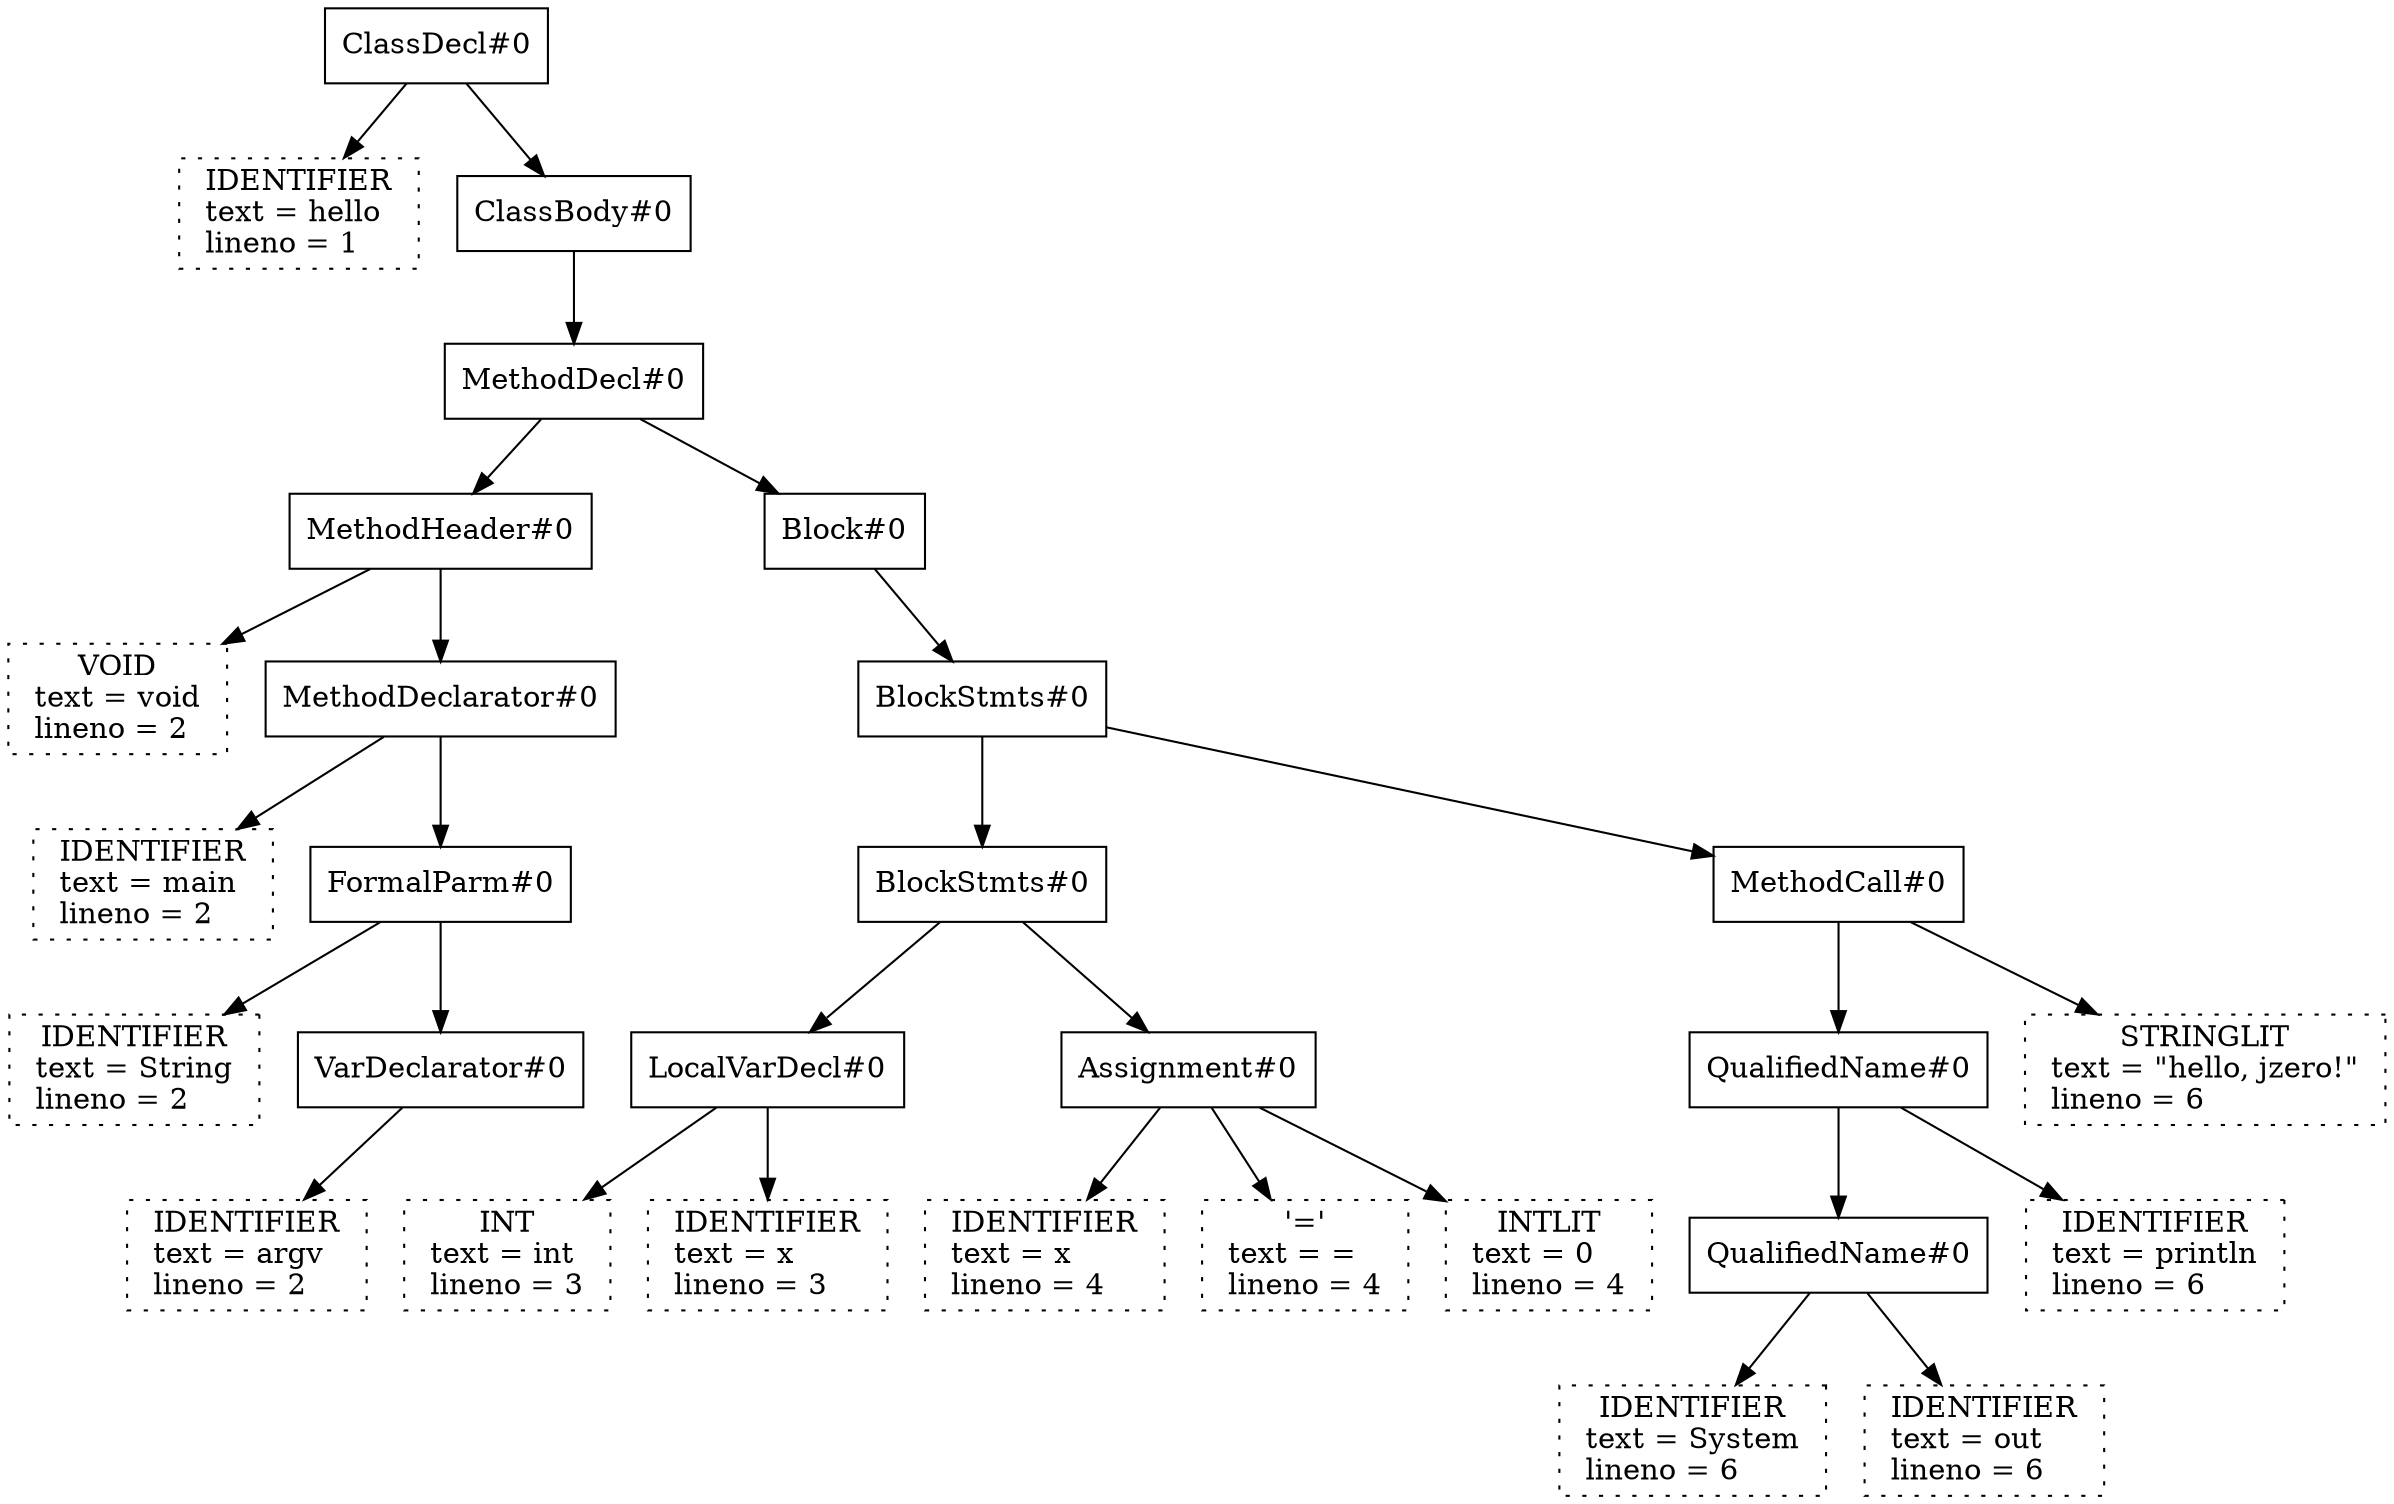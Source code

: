 digraph {
N81 [shape=box label="ClassDecl#0"];
N81 -> N6;
N6 [shape=box label="hello:267struct token* leaf 5"];
N6 [shape=box style=dotted label=" IDENTIFIER \n text = hello \l lineno = 1 \l"];
N81 -> N80;
N80 [shape=box label="ClassBody#0"];
N80 -> N77;
N77 [shape=box label="MethodDecl#0"];
N77 -> N32;
N32 [shape=box label="MethodHeader#0"];
N32 -> N14;
N14 [shape=box label="void:265struct token* leaf 13"];
N14 [shape=box style=dotted label=" VOID \n text = void \l lineno = 2 \l"];
N32 -> N31;
N31 [shape=box label="MethodDeclarator#0"];
N31 -> N16;
N16 [shape=box label="main:267struct token* leaf 15"];
N16 [shape=box style=dotted label=" IDENTIFIER \n text = main \l lineno = 2 \l"];
N31 -> N30;
N30 [shape=box label="FormalParm#0"];
N30 -> N20;
N20 [shape=box label="String:267struct token* leaf 19"];
N20 [shape=box style=dotted label=" IDENTIFIER \n text = String \l lineno = 2 \l"];
N30 -> N27;
N27 [shape=box label="VarDeclarator#0"];
N27 -> N22;
N22 [shape=box label="argv:267struct token* leaf 21"];
N22 [shape=box style=dotted label=" IDENTIFIER \n text = argv \l lineno = 2 \l"];
N77 -> N76;
N76 [shape=box label="Block#0"];
N76 -> N73;
N73 [shape=box label="BlockStmts#0"];
N73 -> N51;
N51 [shape=box label="BlockStmts#0"];
N51 -> N41;
N41 [shape=box label="LocalVarDecl#0"];
N41 -> N36;
N36 [shape=box label="int:263struct token* leaf 35"];
N36 [shape=box style=dotted label=" INT \n text = int \l lineno = 3 \l"];
N41 -> N38;
N38 [shape=box label="x:267struct token* leaf 37"];
N38 [shape=box style=dotted label=" IDENTIFIER \n text = x \l lineno = 3 \l"];
N51 -> N50;
N50 [shape=box label="Assignment#0"];
N50 -> N43;
N43 [shape=box label="x:267struct token* leaf 42"];
N43 [shape=box style=dotted label=" IDENTIFIER \n text = x \l lineno = 4 \l"];
N50 -> N45;
N45 [shape=box label="=:61struct token* leaf 44"];
N45 [shape=box style=dotted label=" '=' \n text = = \l lineno = 4 \l"];
N50 -> N47;
N47 [shape=box label="0:272struct token* leaf 46"];
N47 [shape=box style=dotted label=" INTLIT \n text = 0 \l lineno = 4 \l"];
N73 -> N70;
N70 [shape=box label="MethodCall#0"];
N70 -> N63;
N63 [shape=box label="QualifiedName#0"];
N63 -> N58;
N58 [shape=box label="QualifiedName#0"];
N58 -> N53;
N53 [shape=box label="System:267struct token* leaf 52"];
N53 [shape=box style=dotted label=" IDENTIFIER \n text = System \l lineno = 6 \l"];
N58 -> N57;
N57 [shape=box label="out:267struct token* leaf 56"];
N57 [shape=box style=dotted label=" IDENTIFIER \n text = out \l lineno = 6 \l"];
N63 -> N62;
N62 [shape=box label="println:267struct token* leaf 61"];
N62 [shape=box style=dotted label=" IDENTIFIER \n text = println \l lineno = 6 \l"];
N70 -> N67;
N67 [shape=box label="\"hello, jzero!\":274struct token* leaf 66"];
N67 [shape=box style=dotted label=" STRINGLIT \n text = \"hello, jzero!\" \l lineno = 6 \l"];
}
